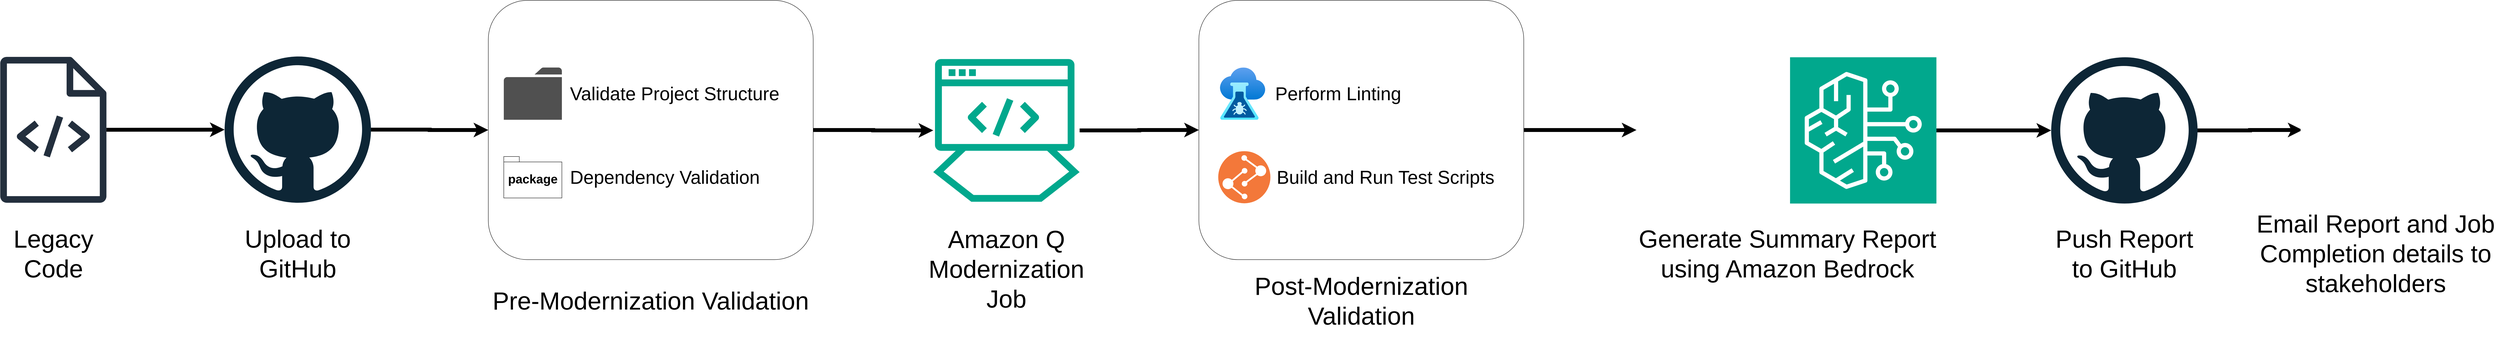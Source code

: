 <mxfile version="26.2.14">
  <diagram name="Page-1" id="h3pUtSSsdFnpB6aglskF">
    <mxGraphModel dx="8720" dy="4250" grid="0" gridSize="10" guides="1" tooltips="1" connect="1" arrows="1" fold="1" page="0" pageScale="1" pageWidth="4681" pageHeight="3300" math="0" shadow="0">
      <root>
        <mxCell id="0" />
        <mxCell id="1" parent="0" />
        <mxCell id="CUMH2ot100d4xSnpaqMg-2" value="" style="sketch=0;outlineConnect=0;fontColor=#232F3E;gradientColor=none;fillColor=#232F3D;strokeColor=none;dashed=0;verticalLabelPosition=bottom;verticalAlign=top;align=center;html=1;fontSize=12;fontStyle=0;aspect=fixed;pointerEvents=1;shape=mxgraph.aws4.source_code;" vertex="1" parent="1">
          <mxGeometry x="104" y="866" width="275.5" height="377" as="geometry" />
        </mxCell>
        <mxCell id="CUMH2ot100d4xSnpaqMg-3" value="&lt;font style=&quot;font-size: 64px;&quot;&gt;Legacy Code&lt;/font&gt;" style="text;html=1;align=center;verticalAlign=middle;whiteSpace=wrap;rounded=0;" vertex="1" parent="1">
          <mxGeometry x="104" y="1305" width="275.5" height="140" as="geometry" />
        </mxCell>
        <mxCell id="CUMH2ot100d4xSnpaqMg-11" style="edgeStyle=orthogonalEdgeStyle;rounded=0;orthogonalLoop=1;jettySize=auto;html=1;strokeWidth=10;" edge="1" parent="1" source="CUMH2ot100d4xSnpaqMg-4" target="CUMH2ot100d4xSnpaqMg-10">
          <mxGeometry relative="1" as="geometry" />
        </mxCell>
        <mxCell id="CUMH2ot100d4xSnpaqMg-4" value="" style="dashed=0;outlineConnect=0;html=1;align=center;labelPosition=center;verticalLabelPosition=bottom;verticalAlign=top;shape=mxgraph.weblogos.github" vertex="1" parent="1">
          <mxGeometry x="684" y="865" width="378" height="378" as="geometry" />
        </mxCell>
        <mxCell id="CUMH2ot100d4xSnpaqMg-6" value="" style="endArrow=classic;html=1;rounded=0;strokeWidth=10;" edge="1" parent="1" source="CUMH2ot100d4xSnpaqMg-2" target="CUMH2ot100d4xSnpaqMg-4">
          <mxGeometry width="50" height="50" relative="1" as="geometry">
            <mxPoint x="1424" y="1300" as="sourcePoint" />
            <mxPoint x="1474" y="1250" as="targetPoint" />
          </mxGeometry>
        </mxCell>
        <mxCell id="CUMH2ot100d4xSnpaqMg-8" value="&lt;font style=&quot;font-size: 64px;&quot;&gt;Upload to GitHub&lt;/font&gt;" style="text;html=1;align=center;verticalAlign=middle;whiteSpace=wrap;rounded=0;" vertex="1" parent="1">
          <mxGeometry x="693" y="1265" width="360" height="220" as="geometry" />
        </mxCell>
        <mxCell id="CUMH2ot100d4xSnpaqMg-21" style="edgeStyle=orthogonalEdgeStyle;rounded=0;orthogonalLoop=1;jettySize=auto;html=1;exitX=0.5;exitY=0;exitDx=0;exitDy=0;strokeWidth=10;" edge="1" parent="1" source="CUMH2ot100d4xSnpaqMg-10" target="CUMH2ot100d4xSnpaqMg-20">
          <mxGeometry relative="1" as="geometry" />
        </mxCell>
        <mxCell id="CUMH2ot100d4xSnpaqMg-10" value="" style="rounded=1;whiteSpace=wrap;html=1;direction=south;" vertex="1" parent="1">
          <mxGeometry x="1365" y="720" width="839" height="670" as="geometry" />
        </mxCell>
        <mxCell id="CUMH2ot100d4xSnpaqMg-12" value="&lt;font style=&quot;font-size: 64px;&quot;&gt;Pre-Modernization Validation&lt;/font&gt;" style="text;html=1;align=center;verticalAlign=middle;whiteSpace=wrap;rounded=0;" vertex="1" parent="1">
          <mxGeometry x="1365" y="1387" width="839" height="220" as="geometry" />
        </mxCell>
        <mxCell id="CUMH2ot100d4xSnpaqMg-13" value="" style="sketch=0;pointerEvents=1;shadow=0;dashed=0;html=1;strokeColor=none;fillColor=#505050;labelPosition=center;verticalLabelPosition=bottom;verticalAlign=top;outlineConnect=0;align=center;shape=mxgraph.office.concepts.folder;aspect=fixed;" vertex="1" parent="1">
          <mxGeometry x="1405" y="893.5" width="150" height="135" as="geometry" />
        </mxCell>
        <mxCell id="CUMH2ot100d4xSnpaqMg-14" value="&lt;font style=&quot;font-size: 48px;&quot;&gt;Validate Project Structure&lt;/font&gt;" style="text;html=1;align=left;verticalAlign=middle;whiteSpace=wrap;rounded=0;" vertex="1" parent="1">
          <mxGeometry x="1574" y="851" width="590" height="220" as="geometry" />
        </mxCell>
        <mxCell id="CUMH2ot100d4xSnpaqMg-15" value="package" style="shape=folder;fontStyle=1;spacingTop=10;tabWidth=40;tabHeight=14;tabPosition=left;html=1;whiteSpace=wrap;aspect=fixed;fontSize=32;" vertex="1" parent="1">
          <mxGeometry x="1405" y="1123.5" width="150" height="107.14" as="geometry" />
        </mxCell>
        <mxCell id="CUMH2ot100d4xSnpaqMg-16" value="&lt;font style=&quot;font-size: 48px;&quot;&gt;Dependency Validation&lt;/font&gt;" style="text;html=1;align=left;verticalAlign=middle;whiteSpace=wrap;rounded=0;" vertex="1" parent="1">
          <mxGeometry x="1574" y="1067.07" width="590" height="220" as="geometry" />
        </mxCell>
        <mxCell id="CUMH2ot100d4xSnpaqMg-20" value="" style="sketch=0;outlineConnect=0;fontColor=#232F3E;gradientColor=none;fillColor=light-dark(#01A88D,#FFFFFF);strokeColor=none;dashed=0;verticalLabelPosition=bottom;verticalAlign=top;align=center;html=1;fontSize=12;fontStyle=0;aspect=fixed;shape=mxgraph.aws4.mainframe_modernization_developer;" vertex="1" parent="1">
          <mxGeometry x="2514" y="867" width="378" height="378" as="geometry" />
        </mxCell>
        <mxCell id="CUMH2ot100d4xSnpaqMg-23" value="&lt;font style=&quot;font-size: 64px;&quot;&gt;Amazon Q Modernization Job&lt;/font&gt;" style="text;html=1;align=center;verticalAlign=middle;whiteSpace=wrap;rounded=0;" vertex="1" parent="1">
          <mxGeometry x="2453" y="1305" width="500" height="220" as="geometry" />
        </mxCell>
        <mxCell id="CUMH2ot100d4xSnpaqMg-25" style="edgeStyle=orthogonalEdgeStyle;rounded=0;orthogonalLoop=1;jettySize=auto;html=1;entryX=0.5;entryY=1;entryDx=0;entryDy=0;strokeWidth=10;" edge="1" parent="1" source="CUMH2ot100d4xSnpaqMg-20" target="CUMH2ot100d4xSnpaqMg-24">
          <mxGeometry relative="1" as="geometry" />
        </mxCell>
        <mxCell id="CUMH2ot100d4xSnpaqMg-35" style="edgeStyle=orthogonalEdgeStyle;rounded=0;orthogonalLoop=1;jettySize=auto;html=1;exitX=0.5;exitY=0;exitDx=0;exitDy=0;strokeWidth=10;" edge="1" parent="1" source="CUMH2ot100d4xSnpaqMg-24" target="CUMH2ot100d4xSnpaqMg-34">
          <mxGeometry relative="1" as="geometry" />
        </mxCell>
        <mxCell id="CUMH2ot100d4xSnpaqMg-24" value="" style="rounded=1;whiteSpace=wrap;html=1;direction=south;" vertex="1" parent="1">
          <mxGeometry x="3200" y="720" width="839" height="670" as="geometry" />
        </mxCell>
        <mxCell id="CUMH2ot100d4xSnpaqMg-26" value="&lt;font style=&quot;font-size: 64px;&quot;&gt;Post-Modernization Validation&lt;/font&gt;" style="text;html=1;align=center;verticalAlign=middle;whiteSpace=wrap;rounded=0;" vertex="1" parent="1">
          <mxGeometry x="3200" y="1387" width="839" height="220" as="geometry" />
        </mxCell>
        <mxCell id="CUMH2ot100d4xSnpaqMg-28" value="" style="image;aspect=fixed;html=1;points=[];align=center;fontSize=12;image=img/lib/azure2/devops/CloudTest.svg;imageBackground=none;imageBorder=none;" vertex="1" parent="1">
          <mxGeometry x="3254.5" y="893.5" width="116.73" height="135" as="geometry" />
        </mxCell>
        <mxCell id="CUMH2ot100d4xSnpaqMg-29" value="&lt;font style=&quot;font-size: 48px;&quot;&gt;Perform Linting&lt;/font&gt;" style="text;html=1;align=left;verticalAlign=middle;whiteSpace=wrap;rounded=0;" vertex="1" parent="1">
          <mxGeometry x="3394.5" y="851" width="590" height="220" as="geometry" />
        </mxCell>
        <mxCell id="CUMH2ot100d4xSnpaqMg-30" value="" style="image;aspect=fixed;perimeter=ellipsePerimeter;html=1;align=center;shadow=0;dashed=0;fontColor=#4277BB;labelBackgroundColor=default;fontSize=12;spacingTop=3;image=img/lib/ibm/devops/build_test.svg;" vertex="1" parent="1">
          <mxGeometry x="3249.93" y="1109.57" width="135" height="135" as="geometry" />
        </mxCell>
        <mxCell id="CUMH2ot100d4xSnpaqMg-31" value="&lt;font style=&quot;font-size: 48px;&quot;&gt;Build and Run Test Scripts&lt;/font&gt;" style="text;html=1;align=left;verticalAlign=middle;whiteSpace=wrap;rounded=0;" vertex="1" parent="1">
          <mxGeometry x="3399.07" y="1067.07" width="590" height="220" as="geometry" />
        </mxCell>
        <mxCell id="CUMH2ot100d4xSnpaqMg-34" value="" style="shape=image;html=1;verticalAlign=top;verticalLabelPosition=bottom;labelBackgroundColor=#ffffff;imageAspect=0;aspect=fixed;image=https://cdn1.iconfinder.com/data/icons/office-icons-17/512/ilustracoes_04-12-128.png;clipPath=inset(10.94% 18.75% 5.47% 16.41%);" vertex="1" parent="1">
          <mxGeometry x="4330" y="866" width="293.215" height="378" as="geometry" />
        </mxCell>
        <mxCell id="CUMH2ot100d4xSnpaqMg-36" value="&lt;font style=&quot;font-size: 64px;&quot;&gt;Generate Summary Report using Amazon Bedrock&lt;/font&gt;" style="text;html=1;align=center;verticalAlign=middle;whiteSpace=wrap;rounded=0;" vertex="1" parent="1">
          <mxGeometry x="4330" y="1265" width="780" height="220" as="geometry" />
        </mxCell>
        <mxCell id="CUMH2ot100d4xSnpaqMg-42" style="edgeStyle=orthogonalEdgeStyle;rounded=0;orthogonalLoop=1;jettySize=auto;html=1;exitX=1;exitY=0.5;exitDx=0;exitDy=0;exitPerimeter=0;strokeWidth=10;" edge="1" parent="1" source="CUMH2ot100d4xSnpaqMg-37" target="CUMH2ot100d4xSnpaqMg-41">
          <mxGeometry relative="1" as="geometry" />
        </mxCell>
        <mxCell id="CUMH2ot100d4xSnpaqMg-37" value="" style="sketch=0;points=[[0,0,0],[0.25,0,0],[0.5,0,0],[0.75,0,0],[1,0,0],[0,1,0],[0.25,1,0],[0.5,1,0],[0.75,1,0],[1,1,0],[0,0.25,0],[0,0.5,0],[0,0.75,0],[1,0.25,0],[1,0.5,0],[1,0.75,0]];outlineConnect=0;fontColor=#232F3E;fillColor=#01A88D;strokeColor=#ffffff;dashed=0;verticalLabelPosition=bottom;verticalAlign=top;align=center;html=1;fontSize=12;fontStyle=0;aspect=fixed;shape=mxgraph.aws4.resourceIcon;resIcon=mxgraph.aws4.bedrock;" vertex="1" parent="1">
          <mxGeometry x="4726.61" y="867" width="378" height="378" as="geometry" />
        </mxCell>
        <mxCell id="CUMH2ot100d4xSnpaqMg-40" value="" style="html=1;verticalLabelPosition=bottom;labelBackgroundColor=default;verticalAlign=top;shadow=0;dashed=0;strokeWidth=10;shape=mxgraph.ios7.misc.add;fillColor=light-dark(#FFFFFF,#FFFFFF);strokeColor=light-dark(#ffffff, #000000);sketch=0;aspect=fixed;gradientColor=none;" vertex="1" parent="1">
          <mxGeometry x="4614.61" y="999" width="110" height="110" as="geometry" />
        </mxCell>
        <mxCell id="CUMH2ot100d4xSnpaqMg-46" style="edgeStyle=orthogonalEdgeStyle;rounded=0;orthogonalLoop=1;jettySize=auto;html=1;strokeWidth=10;" edge="1" parent="1" source="CUMH2ot100d4xSnpaqMg-41" target="CUMH2ot100d4xSnpaqMg-45">
          <mxGeometry relative="1" as="geometry" />
        </mxCell>
        <mxCell id="CUMH2ot100d4xSnpaqMg-41" value="" style="dashed=0;outlineConnect=0;html=1;align=center;labelPosition=center;verticalLabelPosition=bottom;verticalAlign=top;shape=mxgraph.weblogos.github" vertex="1" parent="1">
          <mxGeometry x="5401" y="867" width="378" height="378" as="geometry" />
        </mxCell>
        <mxCell id="CUMH2ot100d4xSnpaqMg-43" value="&lt;font style=&quot;font-size: 64px;&quot;&gt;Push Report to GitHub&lt;/font&gt;" style="text;html=1;align=center;verticalAlign=middle;whiteSpace=wrap;rounded=0;" vertex="1" parent="1">
          <mxGeometry x="5401" y="1265" width="378" height="220" as="geometry" />
        </mxCell>
        <mxCell id="CUMH2ot100d4xSnpaqMg-45" value="" style="html=1;verticalLabelPosition=bottom;align=center;labelBackgroundColor=#ffffff;verticalAlign=top;strokeWidth=10;strokeColor=light-dark(#FFFFFF,#FFFFFF);shadow=0;dashed=0;shape=mxgraph.ios7.icons.mail;aspect=fixed;" vertex="1" parent="1">
          <mxGeometry x="6050" y="951.05" width="378" height="207.9" as="geometry" />
        </mxCell>
        <mxCell id="CUMH2ot100d4xSnpaqMg-47" value="&lt;font style=&quot;font-size: 64px;&quot;&gt;Email Report and Job Completion details to stakeholders&lt;/font&gt;" style="text;html=1;align=center;verticalAlign=middle;whiteSpace=wrap;rounded=0;" vertex="1" parent="1">
          <mxGeometry x="5919" y="1265" width="640" height="220" as="geometry" />
        </mxCell>
      </root>
    </mxGraphModel>
  </diagram>
</mxfile>
